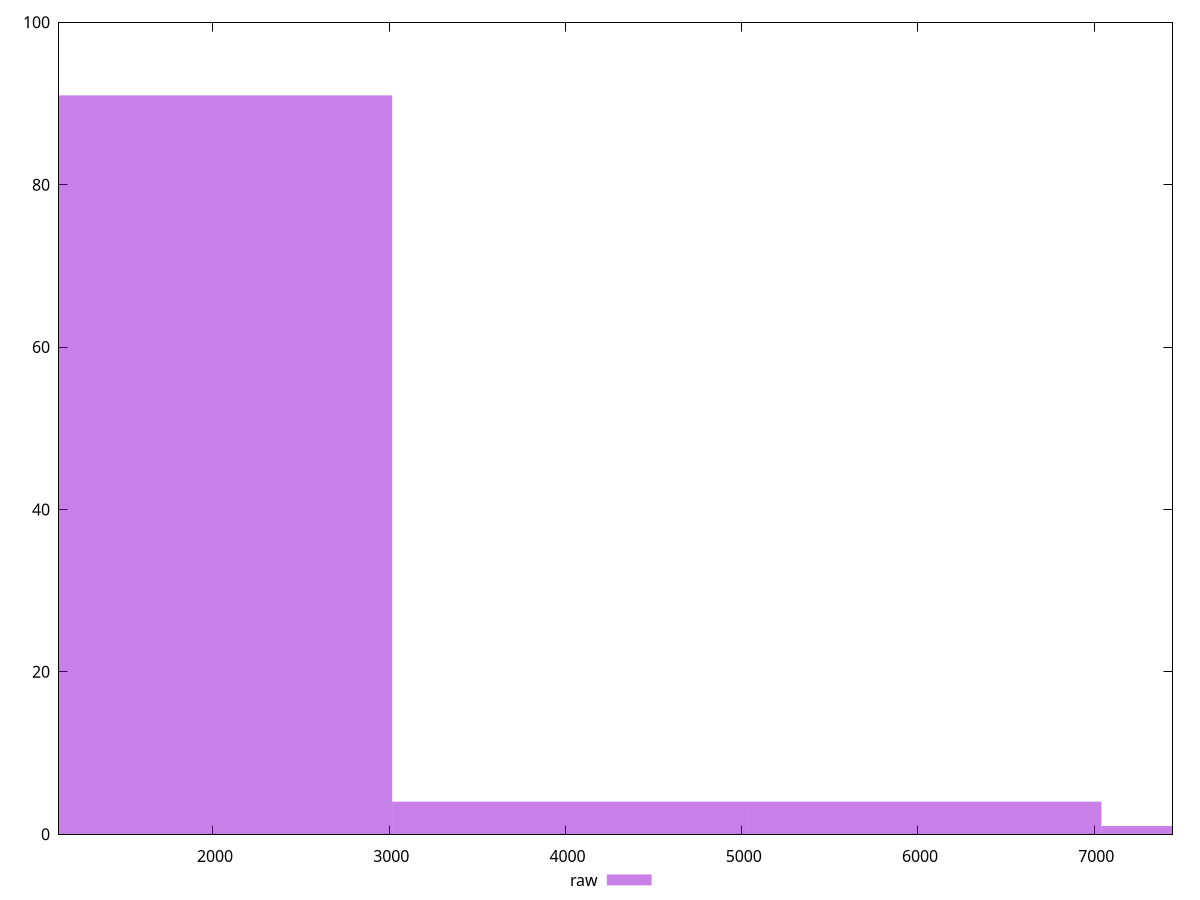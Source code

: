reset

$raw <<EOF
2011.6799312832813 91
6035.0397938498445 4
8046.719725133125 1
4023.3598625665627 4
EOF

set key outside below
set boxwidth 2011.6799312832813
set xrange [1127:7444]
set yrange [0:100]
set trange [0:100]
set style fill transparent solid 0.5 noborder
set terminal svg size 640, 490 enhanced background rgb 'white'
set output "report_00025_2021-02-22T21:38:55.199Z/render-blocking-resources/samples/pages/raw/histogram.svg"

plot $raw title "raw" with boxes

reset
